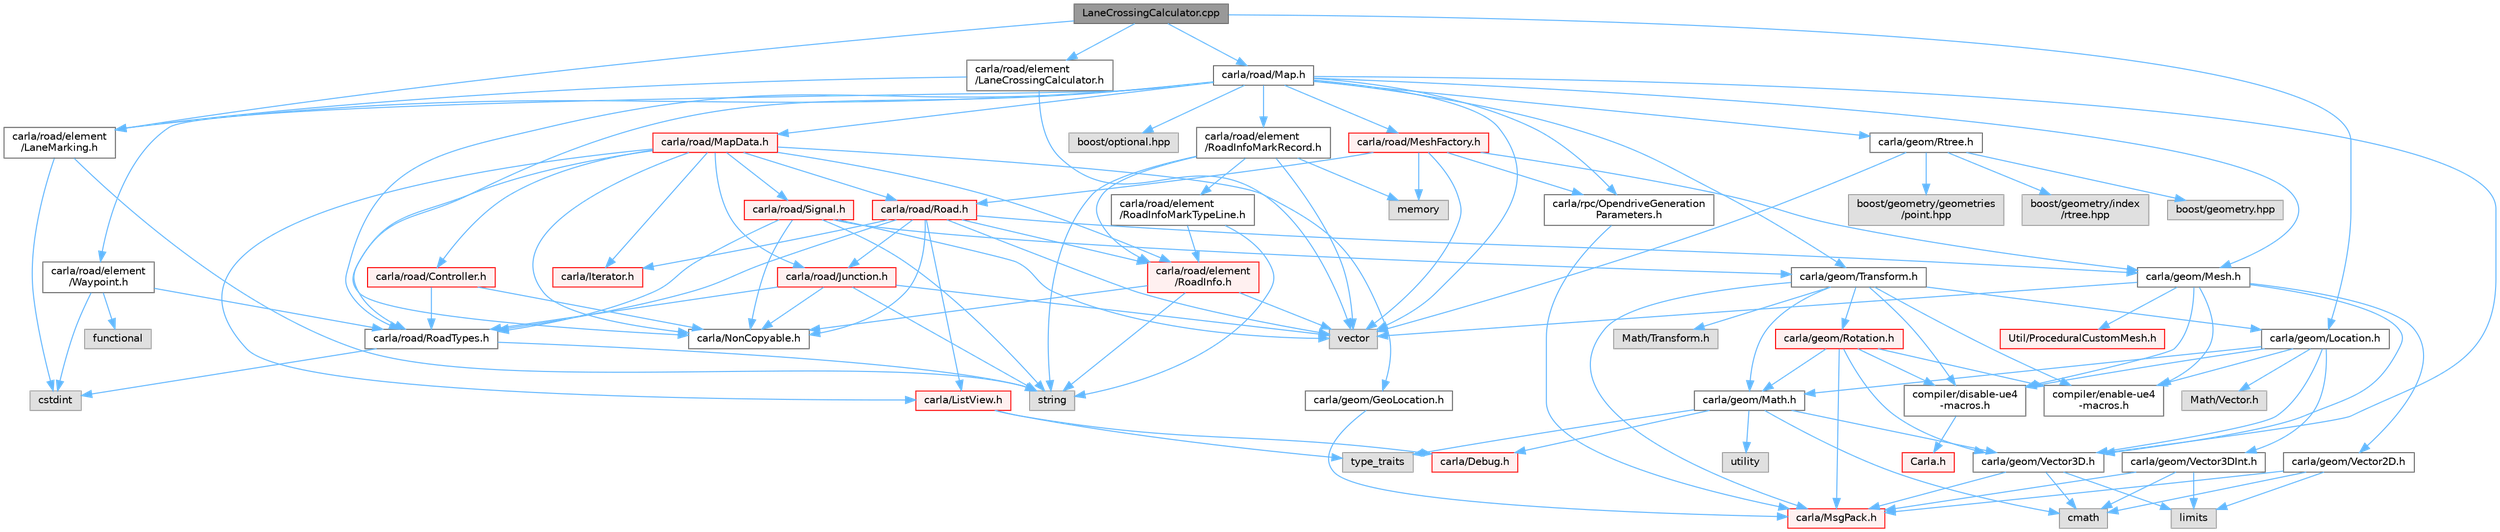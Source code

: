 digraph "LaneCrossingCalculator.cpp"
{
 // INTERACTIVE_SVG=YES
 // LATEX_PDF_SIZE
  bgcolor="transparent";
  edge [fontname=Helvetica,fontsize=10,labelfontname=Helvetica,labelfontsize=10];
  node [fontname=Helvetica,fontsize=10,shape=box,height=0.2,width=0.4];
  Node1 [id="Node000001",label="LaneCrossingCalculator.cpp",height=0.2,width=0.4,color="gray40", fillcolor="grey60", style="filled", fontcolor="black",tooltip=" "];
  Node1 -> Node2 [id="edge1_Node000001_Node000002",color="steelblue1",style="solid",tooltip=" "];
  Node2 [id="Node000002",label="carla/road/element\l/LaneCrossingCalculator.h",height=0.2,width=0.4,color="grey40", fillcolor="white", style="filled",URL="$d8/dc7/LaneCrossingCalculator_8h.html",tooltip=" "];
  Node2 -> Node3 [id="edge2_Node000002_Node000003",color="steelblue1",style="solid",tooltip=" "];
  Node3 [id="Node000003",label="carla/road/element\l/LaneMarking.h",height=0.2,width=0.4,color="grey40", fillcolor="white", style="filled",URL="$d5/d4c/LaneMarking_8h.html",tooltip=" "];
  Node3 -> Node4 [id="edge3_Node000003_Node000004",color="steelblue1",style="solid",tooltip=" "];
  Node4 [id="Node000004",label="cstdint",height=0.2,width=0.4,color="grey60", fillcolor="#E0E0E0", style="filled",tooltip=" "];
  Node3 -> Node5 [id="edge4_Node000003_Node000005",color="steelblue1",style="solid",tooltip=" "];
  Node5 [id="Node000005",label="string",height=0.2,width=0.4,color="grey60", fillcolor="#E0E0E0", style="filled",tooltip=" "];
  Node2 -> Node6 [id="edge5_Node000002_Node000006",color="steelblue1",style="solid",tooltip=" "];
  Node6 [id="Node000006",label="vector",height=0.2,width=0.4,color="grey60", fillcolor="#E0E0E0", style="filled",tooltip=" "];
  Node1 -> Node3 [id="edge6_Node000001_Node000003",color="steelblue1",style="solid",tooltip=" "];
  Node1 -> Node7 [id="edge7_Node000001_Node000007",color="steelblue1",style="solid",tooltip=" "];
  Node7 [id="Node000007",label="carla/geom/Location.h",height=0.2,width=0.4,color="grey40", fillcolor="white", style="filled",URL="$d9/d8b/geom_2Location_8h.html",tooltip=" "];
  Node7 -> Node8 [id="edge8_Node000007_Node000008",color="steelblue1",style="solid",tooltip=" "];
  Node8 [id="Node000008",label="carla/geom/Vector3D.h",height=0.2,width=0.4,color="grey40", fillcolor="white", style="filled",URL="$de/d70/geom_2Vector3D_8h.html",tooltip=" "];
  Node8 -> Node9 [id="edge9_Node000008_Node000009",color="steelblue1",style="solid",tooltip=" "];
  Node9 [id="Node000009",label="carla/MsgPack.h",height=0.2,width=0.4,color="red", fillcolor="#FFF0F0", style="filled",URL="$d9/d6f/MsgPack_8h.html",tooltip=" "];
  Node8 -> Node23 [id="edge10_Node000008_Node000023",color="steelblue1",style="solid",tooltip=" "];
  Node23 [id="Node000023",label="cmath",height=0.2,width=0.4,color="grey60", fillcolor="#E0E0E0", style="filled",tooltip=" "];
  Node8 -> Node19 [id="edge11_Node000008_Node000019",color="steelblue1",style="solid",tooltip=" "];
  Node19 [id="Node000019",label="limits",height=0.2,width=0.4,color="grey60", fillcolor="#E0E0E0", style="filled",tooltip=" "];
  Node7 -> Node24 [id="edge12_Node000007_Node000024",color="steelblue1",style="solid",tooltip=" "];
  Node24 [id="Node000024",label="carla/geom/Vector3DInt.h",height=0.2,width=0.4,color="grey40", fillcolor="white", style="filled",URL="$d1/da4/Vector3DInt_8h.html",tooltip=" "];
  Node24 -> Node9 [id="edge13_Node000024_Node000009",color="steelblue1",style="solid",tooltip=" "];
  Node24 -> Node23 [id="edge14_Node000024_Node000023",color="steelblue1",style="solid",tooltip=" "];
  Node24 -> Node19 [id="edge15_Node000024_Node000019",color="steelblue1",style="solid",tooltip=" "];
  Node7 -> Node25 [id="edge16_Node000007_Node000025",color="steelblue1",style="solid",tooltip=" "];
  Node25 [id="Node000025",label="carla/geom/Math.h",height=0.2,width=0.4,color="grey40", fillcolor="white", style="filled",URL="$db/d8a/Math_8h.html",tooltip=" "];
  Node25 -> Node11 [id="edge17_Node000025_Node000011",color="steelblue1",style="solid",tooltip=" "];
  Node11 [id="Node000011",label="carla/Debug.h",height=0.2,width=0.4,color="red", fillcolor="#FFF0F0", style="filled",URL="$d4/deb/Debug_8h.html",tooltip=" "];
  Node25 -> Node8 [id="edge18_Node000025_Node000008",color="steelblue1",style="solid",tooltip=" "];
  Node25 -> Node23 [id="edge19_Node000025_Node000023",color="steelblue1",style="solid",tooltip=" "];
  Node25 -> Node21 [id="edge20_Node000025_Node000021",color="steelblue1",style="solid",tooltip=" "];
  Node21 [id="Node000021",label="type_traits",height=0.2,width=0.4,color="grey60", fillcolor="#E0E0E0", style="filled",tooltip=" "];
  Node25 -> Node26 [id="edge21_Node000025_Node000026",color="steelblue1",style="solid",tooltip=" "];
  Node26 [id="Node000026",label="utility",height=0.2,width=0.4,color="grey60", fillcolor="#E0E0E0", style="filled",tooltip=" "];
  Node7 -> Node27 [id="edge22_Node000007_Node000027",color="steelblue1",style="solid",tooltip=" "];
  Node27 [id="Node000027",label="compiler/enable-ue4\l-macros.h",height=0.2,width=0.4,color="grey40", fillcolor="white", style="filled",URL="$d9/da2/enable-ue4-macros_8h.html",tooltip=" "];
  Node7 -> Node28 [id="edge23_Node000007_Node000028",color="steelblue1",style="solid",tooltip=" "];
  Node28 [id="Node000028",label="Math/Vector.h",height=0.2,width=0.4,color="grey60", fillcolor="#E0E0E0", style="filled",tooltip=" "];
  Node7 -> Node29 [id="edge24_Node000007_Node000029",color="steelblue1",style="solid",tooltip=" "];
  Node29 [id="Node000029",label="compiler/disable-ue4\l-macros.h",height=0.2,width=0.4,color="grey40", fillcolor="white", style="filled",URL="$d2/d02/disable-ue4-macros_8h.html",tooltip=" "];
  Node29 -> Node30 [id="edge25_Node000029_Node000030",color="steelblue1",style="solid",tooltip=" "];
  Node30 [id="Node000030",label="Carla.h",height=0.2,width=0.4,color="red", fillcolor="#FFF0F0", style="filled",URL="$d7/d7d/Carla_8h.html",tooltip=" "];
  Node1 -> Node34 [id="edge26_Node000001_Node000034",color="steelblue1",style="solid",tooltip=" "];
  Node34 [id="Node000034",label="carla/road/Map.h",height=0.2,width=0.4,color="grey40", fillcolor="white", style="filled",URL="$df/d64/road_2Map_8h.html",tooltip=" "];
  Node34 -> Node35 [id="edge27_Node000034_Node000035",color="steelblue1",style="solid",tooltip=" "];
  Node35 [id="Node000035",label="carla/geom/Mesh.h",height=0.2,width=0.4,color="grey40", fillcolor="white", style="filled",URL="$d9/d31/Mesh_8h.html",tooltip=" "];
  Node35 -> Node6 [id="edge28_Node000035_Node000006",color="steelblue1",style="solid",tooltip=" "];
  Node35 -> Node8 [id="edge29_Node000035_Node000008",color="steelblue1",style="solid",tooltip=" "];
  Node35 -> Node36 [id="edge30_Node000035_Node000036",color="steelblue1",style="solid",tooltip=" "];
  Node36 [id="Node000036",label="carla/geom/Vector2D.h",height=0.2,width=0.4,color="grey40", fillcolor="white", style="filled",URL="$d7/d26/geom_2Vector2D_8h.html",tooltip=" "];
  Node36 -> Node9 [id="edge31_Node000036_Node000009",color="steelblue1",style="solid",tooltip=" "];
  Node36 -> Node23 [id="edge32_Node000036_Node000023",color="steelblue1",style="solid",tooltip=" "];
  Node36 -> Node19 [id="edge33_Node000036_Node000019",color="steelblue1",style="solid",tooltip=" "];
  Node35 -> Node27 [id="edge34_Node000035_Node000027",color="steelblue1",style="solid",tooltip=" "];
  Node35 -> Node37 [id="edge35_Node000035_Node000037",color="steelblue1",style="solid",tooltip=" "];
  Node37 [id="Node000037",label="Util/ProceduralCustomMesh.h",height=0.2,width=0.4,color="red", fillcolor="#FFF0F0", style="filled",URL="$d5/d30/ProceduralCustomMesh_8h.html",tooltip=" "];
  Node35 -> Node29 [id="edge36_Node000035_Node000029",color="steelblue1",style="solid",tooltip=" "];
  Node34 -> Node39 [id="edge37_Node000034_Node000039",color="steelblue1",style="solid",tooltip=" "];
  Node39 [id="Node000039",label="carla/geom/Rtree.h",height=0.2,width=0.4,color="grey40", fillcolor="white", style="filled",URL="$d5/d30/Rtree_8h.html",tooltip=" "];
  Node39 -> Node6 [id="edge38_Node000039_Node000006",color="steelblue1",style="solid",tooltip=" "];
  Node39 -> Node40 [id="edge39_Node000039_Node000040",color="steelblue1",style="solid",tooltip=" "];
  Node40 [id="Node000040",label="boost/geometry.hpp",height=0.2,width=0.4,color="grey60", fillcolor="#E0E0E0", style="filled",tooltip=" "];
  Node39 -> Node41 [id="edge40_Node000039_Node000041",color="steelblue1",style="solid",tooltip=" "];
  Node41 [id="Node000041",label="boost/geometry/geometries\l/point.hpp",height=0.2,width=0.4,color="grey60", fillcolor="#E0E0E0", style="filled",tooltip=" "];
  Node39 -> Node42 [id="edge41_Node000039_Node000042",color="steelblue1",style="solid",tooltip=" "];
  Node42 [id="Node000042",label="boost/geometry/index\l/rtree.hpp",height=0.2,width=0.4,color="grey60", fillcolor="#E0E0E0", style="filled",tooltip=" "];
  Node34 -> Node43 [id="edge42_Node000034_Node000043",color="steelblue1",style="solid",tooltip=" "];
  Node43 [id="Node000043",label="carla/geom/Transform.h",height=0.2,width=0.4,color="grey40", fillcolor="white", style="filled",URL="$de/d17/geom_2Transform_8h.html",tooltip=" "];
  Node43 -> Node9 [id="edge43_Node000043_Node000009",color="steelblue1",style="solid",tooltip=" "];
  Node43 -> Node7 [id="edge44_Node000043_Node000007",color="steelblue1",style="solid",tooltip=" "];
  Node43 -> Node25 [id="edge45_Node000043_Node000025",color="steelblue1",style="solid",tooltip=" "];
  Node43 -> Node44 [id="edge46_Node000043_Node000044",color="steelblue1",style="solid",tooltip=" "];
  Node44 [id="Node000044",label="carla/geom/Rotation.h",height=0.2,width=0.4,color="red", fillcolor="#FFF0F0", style="filled",URL="$d0/d8f/Rotation_8h.html",tooltip=" "];
  Node44 -> Node9 [id="edge47_Node000044_Node000009",color="steelblue1",style="solid",tooltip=" "];
  Node44 -> Node25 [id="edge48_Node000044_Node000025",color="steelblue1",style="solid",tooltip=" "];
  Node44 -> Node8 [id="edge49_Node000044_Node000008",color="steelblue1",style="solid",tooltip=" "];
  Node44 -> Node27 [id="edge50_Node000044_Node000027",color="steelblue1",style="solid",tooltip=" "];
  Node44 -> Node29 [id="edge51_Node000044_Node000029",color="steelblue1",style="solid",tooltip=" "];
  Node43 -> Node27 [id="edge52_Node000043_Node000027",color="steelblue1",style="solid",tooltip=" "];
  Node43 -> Node46 [id="edge53_Node000043_Node000046",color="steelblue1",style="solid",tooltip=" "];
  Node46 [id="Node000046",label="Math/Transform.h",height=0.2,width=0.4,color="grey60", fillcolor="#E0E0E0", style="filled",tooltip=" "];
  Node43 -> Node29 [id="edge54_Node000043_Node000029",color="steelblue1",style="solid",tooltip=" "];
  Node34 -> Node47 [id="edge55_Node000034_Node000047",color="steelblue1",style="solid",tooltip=" "];
  Node47 [id="Node000047",label="carla/NonCopyable.h",height=0.2,width=0.4,color="grey40", fillcolor="white", style="filled",URL="$d4/dd8/LibCarla_2source_2carla_2NonCopyable_8h.html",tooltip=" "];
  Node34 -> Node3 [id="edge56_Node000034_Node000003",color="steelblue1",style="solid",tooltip=" "];
  Node34 -> Node48 [id="edge57_Node000034_Node000048",color="steelblue1",style="solid",tooltip=" "];
  Node48 [id="Node000048",label="carla/road/element\l/RoadInfoMarkRecord.h",height=0.2,width=0.4,color="grey40", fillcolor="white", style="filled",URL="$dd/d32/RoadInfoMarkRecord_8h.html",tooltip=" "];
  Node48 -> Node49 [id="edge58_Node000048_Node000049",color="steelblue1",style="solid",tooltip=" "];
  Node49 [id="Node000049",label="carla/road/element\l/RoadInfo.h",height=0.2,width=0.4,color="red", fillcolor="#FFF0F0", style="filled",URL="$de/d3a/RoadInfo_8h.html",tooltip=" "];
  Node49 -> Node47 [id="edge59_Node000049_Node000047",color="steelblue1",style="solid",tooltip=" "];
  Node49 -> Node5 [id="edge60_Node000049_Node000005",color="steelblue1",style="solid",tooltip=" "];
  Node49 -> Node6 [id="edge61_Node000049_Node000006",color="steelblue1",style="solid",tooltip=" "];
  Node48 -> Node52 [id="edge62_Node000048_Node000052",color="steelblue1",style="solid",tooltip=" "];
  Node52 [id="Node000052",label="carla/road/element\l/RoadInfoMarkTypeLine.h",height=0.2,width=0.4,color="grey40", fillcolor="white", style="filled",URL="$da/d4f/RoadInfoMarkTypeLine_8h.html",tooltip=" "];
  Node52 -> Node49 [id="edge63_Node000052_Node000049",color="steelblue1",style="solid",tooltip=" "];
  Node52 -> Node5 [id="edge64_Node000052_Node000005",color="steelblue1",style="solid",tooltip=" "];
  Node48 -> Node5 [id="edge65_Node000048_Node000005",color="steelblue1",style="solid",tooltip=" "];
  Node48 -> Node6 [id="edge66_Node000048_Node000006",color="steelblue1",style="solid",tooltip=" "];
  Node48 -> Node20 [id="edge67_Node000048_Node000020",color="steelblue1",style="solid",tooltip=" "];
  Node20 [id="Node000020",label="memory",height=0.2,width=0.4,color="grey60", fillcolor="#E0E0E0", style="filled",tooltip=" "];
  Node34 -> Node53 [id="edge68_Node000034_Node000053",color="steelblue1",style="solid",tooltip=" "];
  Node53 [id="Node000053",label="carla/road/element\l/Waypoint.h",height=0.2,width=0.4,color="grey40", fillcolor="white", style="filled",URL="$d3/dbb/road_2element_2Waypoint_8h.html",tooltip=" "];
  Node53 -> Node54 [id="edge69_Node000053_Node000054",color="steelblue1",style="solid",tooltip=" "];
  Node54 [id="Node000054",label="carla/road/RoadTypes.h",height=0.2,width=0.4,color="grey40", fillcolor="white", style="filled",URL="$d6/dbb/RoadTypes_8h.html",tooltip=" "];
  Node54 -> Node4 [id="edge70_Node000054_Node000004",color="steelblue1",style="solid",tooltip=" "];
  Node54 -> Node5 [id="edge71_Node000054_Node000005",color="steelblue1",style="solid",tooltip=" "];
  Node53 -> Node4 [id="edge72_Node000053_Node000004",color="steelblue1",style="solid",tooltip=" "];
  Node53 -> Node55 [id="edge73_Node000053_Node000055",color="steelblue1",style="solid",tooltip=" "];
  Node55 [id="Node000055",label="functional",height=0.2,width=0.4,color="grey60", fillcolor="#E0E0E0", style="filled",tooltip=" "];
  Node34 -> Node56 [id="edge74_Node000034_Node000056",color="steelblue1",style="solid",tooltip=" "];
  Node56 [id="Node000056",label="carla/road/MapData.h",height=0.2,width=0.4,color="red", fillcolor="#FFF0F0", style="filled",URL="$d5/db7/MapData_8h.html",tooltip=" "];
  Node56 -> Node57 [id="edge75_Node000056_Node000057",color="steelblue1",style="solid",tooltip=" "];
  Node57 [id="Node000057",label="carla/geom/GeoLocation.h",height=0.2,width=0.4,color="grey40", fillcolor="white", style="filled",URL="$d7/d86/GeoLocation_8h.html",tooltip=" "];
  Node57 -> Node9 [id="edge76_Node000057_Node000009",color="steelblue1",style="solid",tooltip=" "];
  Node56 -> Node58 [id="edge77_Node000056_Node000058",color="steelblue1",style="solid",tooltip=" "];
  Node58 [id="Node000058",label="carla/Iterator.h",height=0.2,width=0.4,color="red", fillcolor="#FFF0F0", style="filled",URL="$d7/ddd/Iterator_8h.html",tooltip=" "];
  Node56 -> Node60 [id="edge78_Node000056_Node000060",color="steelblue1",style="solid",tooltip=" "];
  Node60 [id="Node000060",label="carla/ListView.h",height=0.2,width=0.4,color="red", fillcolor="#FFF0F0", style="filled",URL="$d4/d50/LibCarla_2source_2carla_2ListView_8h.html",tooltip=" "];
  Node60 -> Node11 [id="edge79_Node000060_Node000011",color="steelblue1",style="solid",tooltip=" "];
  Node60 -> Node21 [id="edge80_Node000060_Node000021",color="steelblue1",style="solid",tooltip=" "];
  Node56 -> Node47 [id="edge81_Node000056_Node000047",color="steelblue1",style="solid",tooltip=" "];
  Node56 -> Node62 [id="edge82_Node000056_Node000062",color="steelblue1",style="solid",tooltip=" "];
  Node62 [id="Node000062",label="carla/road/Controller.h",height=0.2,width=0.4,color="red", fillcolor="#FFF0F0", style="filled",URL="$de/d4a/Controller_8h.html",tooltip=" "];
  Node62 -> Node47 [id="edge83_Node000062_Node000047",color="steelblue1",style="solid",tooltip=" "];
  Node62 -> Node54 [id="edge84_Node000062_Node000054",color="steelblue1",style="solid",tooltip=" "];
  Node56 -> Node49 [id="edge85_Node000056_Node000049",color="steelblue1",style="solid",tooltip=" "];
  Node56 -> Node64 [id="edge86_Node000056_Node000064",color="steelblue1",style="solid",tooltip=" "];
  Node64 [id="Node000064",label="carla/road/Junction.h",height=0.2,width=0.4,color="red", fillcolor="#FFF0F0", style="filled",URL="$d1/d3a/road_2Junction_8h.html",tooltip=" "];
  Node64 -> Node47 [id="edge87_Node000064_Node000047",color="steelblue1",style="solid",tooltip=" "];
  Node64 -> Node54 [id="edge88_Node000064_Node000054",color="steelblue1",style="solid",tooltip=" "];
  Node64 -> Node6 [id="edge89_Node000064_Node000006",color="steelblue1",style="solid",tooltip=" "];
  Node64 -> Node5 [id="edge90_Node000064_Node000005",color="steelblue1",style="solid",tooltip=" "];
  Node56 -> Node71 [id="edge91_Node000056_Node000071",color="steelblue1",style="solid",tooltip=" "];
  Node71 [id="Node000071",label="carla/road/Road.h",height=0.2,width=0.4,color="red", fillcolor="#FFF0F0", style="filled",URL="$db/d48/Road_8h.html",tooltip=" "];
  Node71 -> Node35 [id="edge92_Node000071_Node000035",color="steelblue1",style="solid",tooltip=" "];
  Node71 -> Node58 [id="edge93_Node000071_Node000058",color="steelblue1",style="solid",tooltip=" "];
  Node71 -> Node60 [id="edge94_Node000071_Node000060",color="steelblue1",style="solid",tooltip=" "];
  Node71 -> Node47 [id="edge95_Node000071_Node000047",color="steelblue1",style="solid",tooltip=" "];
  Node71 -> Node49 [id="edge96_Node000071_Node000049",color="steelblue1",style="solid",tooltip=" "];
  Node71 -> Node64 [id="edge97_Node000071_Node000064",color="steelblue1",style="solid",tooltip=" "];
  Node71 -> Node54 [id="edge98_Node000071_Node000054",color="steelblue1",style="solid",tooltip=" "];
  Node71 -> Node6 [id="edge99_Node000071_Node000006",color="steelblue1",style="solid",tooltip=" "];
  Node56 -> Node54 [id="edge100_Node000056_Node000054",color="steelblue1",style="solid",tooltip=" "];
  Node56 -> Node81 [id="edge101_Node000056_Node000081",color="steelblue1",style="solid",tooltip=" "];
  Node81 [id="Node000081",label="carla/road/Signal.h",height=0.2,width=0.4,color="red", fillcolor="#FFF0F0", style="filled",URL="$d0/def/Signal_8h.html",tooltip=" "];
  Node81 -> Node47 [id="edge102_Node000081_Node000047",color="steelblue1",style="solid",tooltip=" "];
  Node81 -> Node54 [id="edge103_Node000081_Node000054",color="steelblue1",style="solid",tooltip=" "];
  Node81 -> Node43 [id="edge104_Node000081_Node000043",color="steelblue1",style="solid",tooltip=" "];
  Node81 -> Node5 [id="edge105_Node000081_Node000005",color="steelblue1",style="solid",tooltip=" "];
  Node81 -> Node6 [id="edge106_Node000081_Node000006",color="steelblue1",style="solid",tooltip=" "];
  Node34 -> Node54 [id="edge107_Node000034_Node000054",color="steelblue1",style="solid",tooltip=" "];
  Node34 -> Node88 [id="edge108_Node000034_Node000088",color="steelblue1",style="solid",tooltip=" "];
  Node88 [id="Node000088",label="carla/road/MeshFactory.h",height=0.2,width=0.4,color="red", fillcolor="#FFF0F0", style="filled",URL="$d9/d87/MeshFactory_8h.html",tooltip=" "];
  Node88 -> Node20 [id="edge109_Node000088_Node000020",color="steelblue1",style="solid",tooltip=" "];
  Node88 -> Node6 [id="edge110_Node000088_Node000006",color="steelblue1",style="solid",tooltip=" "];
  Node88 -> Node35 [id="edge111_Node000088_Node000035",color="steelblue1",style="solid",tooltip=" "];
  Node88 -> Node71 [id="edge112_Node000088_Node000071",color="steelblue1",style="solid",tooltip=" "];
  Node88 -> Node89 [id="edge113_Node000088_Node000089",color="steelblue1",style="solid",tooltip=" "];
  Node89 [id="Node000089",label="carla/rpc/OpendriveGeneration\lParameters.h",height=0.2,width=0.4,color="grey40", fillcolor="white", style="filled",URL="$d9/d3b/OpendriveGenerationParameters_8h.html",tooltip=" "];
  Node89 -> Node9 [id="edge114_Node000089_Node000009",color="steelblue1",style="solid",tooltip=" "];
  Node34 -> Node8 [id="edge115_Node000034_Node000008",color="steelblue1",style="solid",tooltip=" "];
  Node34 -> Node89 [id="edge116_Node000034_Node000089",color="steelblue1",style="solid",tooltip=" "];
  Node34 -> Node90 [id="edge117_Node000034_Node000090",color="steelblue1",style="solid",tooltip=" "];
  Node90 [id="Node000090",label="boost/optional.hpp",height=0.2,width=0.4,color="grey60", fillcolor="#E0E0E0", style="filled",tooltip=" "];
  Node34 -> Node6 [id="edge118_Node000034_Node000006",color="steelblue1",style="solid",tooltip=" "];
}
